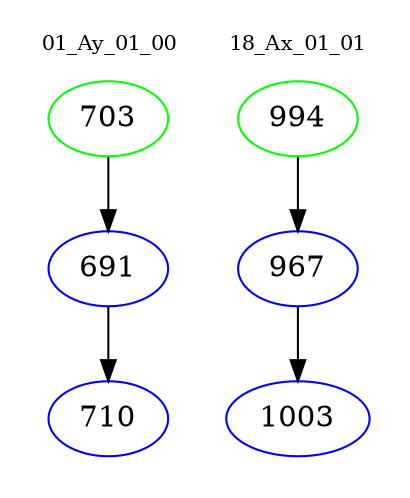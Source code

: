 digraph{
subgraph cluster_0 {
color = white
label = "01_Ay_01_00";
fontsize=10;
T0_703 [label="703", color="green"]
T0_703 -> T0_691 [color="black"]
T0_691 [label="691", color="blue"]
T0_691 -> T0_710 [color="black"]
T0_710 [label="710", color="blue"]
}
subgraph cluster_1 {
color = white
label = "18_Ax_01_01";
fontsize=10;
T1_994 [label="994", color="green"]
T1_994 -> T1_967 [color="black"]
T1_967 [label="967", color="blue"]
T1_967 -> T1_1003 [color="black"]
T1_1003 [label="1003", color="blue"]
}
}

